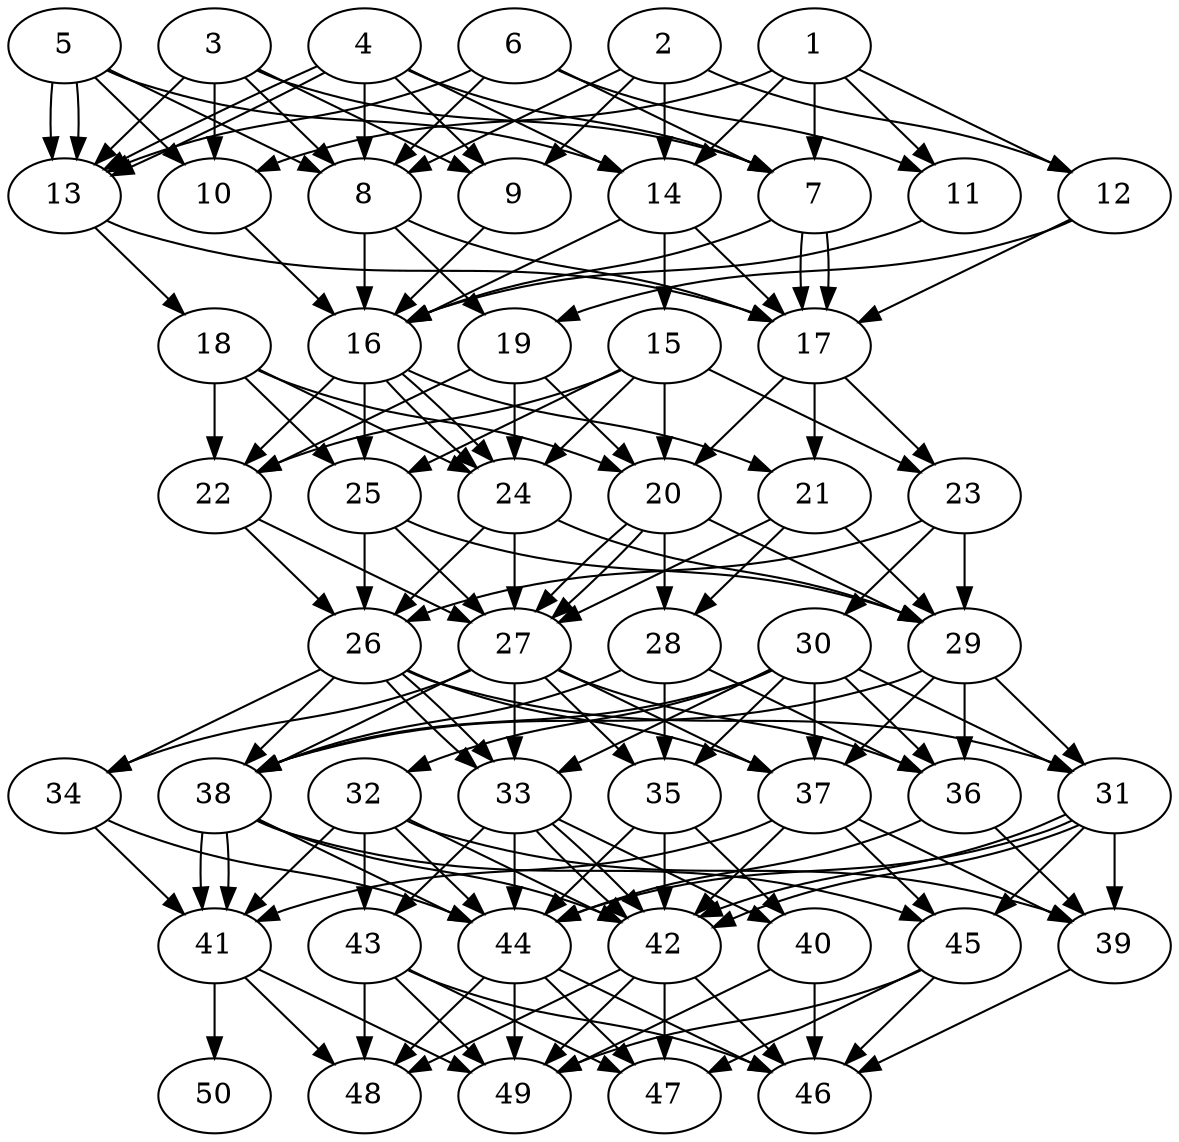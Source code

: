 // DAG automatically generated by daggen at Thu Oct  3 14:07:58 2019
// ./daggen --dot -n 50 --ccr 0.5 --fat 0.5 --regular 0.7 --density 0.9 --mindata 5242880 --maxdata 52428800 
digraph G {
  1 [size="27086848", alpha="0.10", expect_size="13543424"] 
  1 -> 7 [size ="13543424"]
  1 -> 10 [size ="13543424"]
  1 -> 11 [size ="13543424"]
  1 -> 12 [size ="13543424"]
  1 -> 14 [size ="13543424"]
  2 [size="81930240", alpha="0.19", expect_size="40965120"] 
  2 -> 8 [size ="40965120"]
  2 -> 9 [size ="40965120"]
  2 -> 12 [size ="40965120"]
  2 -> 14 [size ="40965120"]
  3 [size="70641664", alpha="0.10", expect_size="35320832"] 
  3 -> 7 [size ="35320832"]
  3 -> 8 [size ="35320832"]
  3 -> 9 [size ="35320832"]
  3 -> 10 [size ="35320832"]
  3 -> 13 [size ="35320832"]
  4 [size="23914496", alpha="0.02", expect_size="11957248"] 
  4 -> 7 [size ="11957248"]
  4 -> 8 [size ="11957248"]
  4 -> 9 [size ="11957248"]
  4 -> 13 [size ="11957248"]
  4 -> 13 [size ="11957248"]
  4 -> 14 [size ="11957248"]
  5 [size="82962432", alpha="0.06", expect_size="41481216"] 
  5 -> 8 [size ="41481216"]
  5 -> 10 [size ="41481216"]
  5 -> 13 [size ="41481216"]
  5 -> 13 [size ="41481216"]
  5 -> 14 [size ="41481216"]
  6 [size="18200576", alpha="0.05", expect_size="9100288"] 
  6 -> 7 [size ="9100288"]
  6 -> 8 [size ="9100288"]
  6 -> 11 [size ="9100288"]
  6 -> 13 [size ="9100288"]
  7 [size="31645696", alpha="0.15", expect_size="15822848"] 
  7 -> 16 [size ="15822848"]
  7 -> 17 [size ="15822848"]
  7 -> 17 [size ="15822848"]
  8 [size="75730944", alpha="0.00", expect_size="37865472"] 
  8 -> 16 [size ="37865472"]
  8 -> 17 [size ="37865472"]
  8 -> 19 [size ="37865472"]
  9 [size="64376832", alpha="0.09", expect_size="32188416"] 
  9 -> 16 [size ="32188416"]
  10 [size="85807104", alpha="0.01", expect_size="42903552"] 
  10 -> 16 [size ="42903552"]
  11 [size="99123200", alpha="0.17", expect_size="49561600"] 
  11 -> 16 [size ="49561600"]
  12 [size="51650560", alpha="0.04", expect_size="25825280"] 
  12 -> 17 [size ="25825280"]
  12 -> 19 [size ="25825280"]
  13 [size="48472064", alpha="0.08", expect_size="24236032"] 
  13 -> 17 [size ="24236032"]
  13 -> 18 [size ="24236032"]
  14 [size="96567296", alpha="0.04", expect_size="48283648"] 
  14 -> 15 [size ="48283648"]
  14 -> 16 [size ="48283648"]
  14 -> 17 [size ="48283648"]
  15 [size="12396544", alpha="0.18", expect_size="6198272"] 
  15 -> 20 [size ="6198272"]
  15 -> 22 [size ="6198272"]
  15 -> 23 [size ="6198272"]
  15 -> 24 [size ="6198272"]
  15 -> 25 [size ="6198272"]
  16 [size="38932480", alpha="0.06", expect_size="19466240"] 
  16 -> 21 [size ="19466240"]
  16 -> 22 [size ="19466240"]
  16 -> 24 [size ="19466240"]
  16 -> 24 [size ="19466240"]
  16 -> 25 [size ="19466240"]
  17 [size="63715328", alpha="0.02", expect_size="31857664"] 
  17 -> 20 [size ="31857664"]
  17 -> 21 [size ="31857664"]
  17 -> 23 [size ="31857664"]
  18 [size="40386560", alpha="0.01", expect_size="20193280"] 
  18 -> 20 [size ="20193280"]
  18 -> 22 [size ="20193280"]
  18 -> 24 [size ="20193280"]
  18 -> 25 [size ="20193280"]
  19 [size="42389504", alpha="0.04", expect_size="21194752"] 
  19 -> 20 [size ="21194752"]
  19 -> 22 [size ="21194752"]
  19 -> 24 [size ="21194752"]
  20 [size="86970368", alpha="0.07", expect_size="43485184"] 
  20 -> 27 [size ="43485184"]
  20 -> 27 [size ="43485184"]
  20 -> 28 [size ="43485184"]
  20 -> 29 [size ="43485184"]
  21 [size="93173760", alpha="0.14", expect_size="46586880"] 
  21 -> 27 [size ="46586880"]
  21 -> 28 [size ="46586880"]
  21 -> 29 [size ="46586880"]
  22 [size="77461504", alpha="0.15", expect_size="38730752"] 
  22 -> 26 [size ="38730752"]
  22 -> 27 [size ="38730752"]
  23 [size="95248384", alpha="0.09", expect_size="47624192"] 
  23 -> 26 [size ="47624192"]
  23 -> 29 [size ="47624192"]
  23 -> 30 [size ="47624192"]
  24 [size="38901760", alpha="0.06", expect_size="19450880"] 
  24 -> 26 [size ="19450880"]
  24 -> 27 [size ="19450880"]
  24 -> 29 [size ="19450880"]
  25 [size="57968640", alpha="0.18", expect_size="28984320"] 
  25 -> 26 [size ="28984320"]
  25 -> 27 [size ="28984320"]
  25 -> 29 [size ="28984320"]
  26 [size="47872000", alpha="0.12", expect_size="23936000"] 
  26 -> 31 [size ="23936000"]
  26 -> 33 [size ="23936000"]
  26 -> 33 [size ="23936000"]
  26 -> 34 [size ="23936000"]
  26 -> 37 [size ="23936000"]
  26 -> 38 [size ="23936000"]
  27 [size="76855296", alpha="0.11", expect_size="38427648"] 
  27 -> 33 [size ="38427648"]
  27 -> 34 [size ="38427648"]
  27 -> 35 [size ="38427648"]
  27 -> 36 [size ="38427648"]
  27 -> 37 [size ="38427648"]
  27 -> 38 [size ="38427648"]
  28 [size="84983808", alpha="0.03", expect_size="42491904"] 
  28 -> 35 [size ="42491904"]
  28 -> 36 [size ="42491904"]
  28 -> 38 [size ="42491904"]
  29 [size="90718208", alpha="0.07", expect_size="45359104"] 
  29 -> 31 [size ="45359104"]
  29 -> 36 [size ="45359104"]
  29 -> 37 [size ="45359104"]
  29 -> 38 [size ="45359104"]
  30 [size="17565696", alpha="0.07", expect_size="8782848"] 
  30 -> 31 [size ="8782848"]
  30 -> 32 [size ="8782848"]
  30 -> 33 [size ="8782848"]
  30 -> 35 [size ="8782848"]
  30 -> 36 [size ="8782848"]
  30 -> 37 [size ="8782848"]
  30 -> 38 [size ="8782848"]
  31 [size="51791872", alpha="0.05", expect_size="25895936"] 
  31 -> 39 [size ="25895936"]
  31 -> 42 [size ="25895936"]
  31 -> 42 [size ="25895936"]
  31 -> 44 [size ="25895936"]
  31 -> 45 [size ="25895936"]
  32 [size="21254144", alpha="0.12", expect_size="10627072"] 
  32 -> 39 [size ="10627072"]
  32 -> 41 [size ="10627072"]
  32 -> 42 [size ="10627072"]
  32 -> 43 [size ="10627072"]
  32 -> 44 [size ="10627072"]
  33 [size="91770880", alpha="0.08", expect_size="45885440"] 
  33 -> 40 [size ="45885440"]
  33 -> 42 [size ="45885440"]
  33 -> 42 [size ="45885440"]
  33 -> 43 [size ="45885440"]
  33 -> 44 [size ="45885440"]
  34 [size="40382464", alpha="0.01", expect_size="20191232"] 
  34 -> 41 [size ="20191232"]
  34 -> 44 [size ="20191232"]
  35 [size="69265408", alpha="0.15", expect_size="34632704"] 
  35 -> 40 [size ="34632704"]
  35 -> 42 [size ="34632704"]
  35 -> 44 [size ="34632704"]
  36 [size="62150656", alpha="0.15", expect_size="31075328"] 
  36 -> 39 [size ="31075328"]
  36 -> 44 [size ="31075328"]
  37 [size="26757120", alpha="0.06", expect_size="13378560"] 
  37 -> 39 [size ="13378560"]
  37 -> 41 [size ="13378560"]
  37 -> 42 [size ="13378560"]
  37 -> 45 [size ="13378560"]
  38 [size="78616576", alpha="0.04", expect_size="39308288"] 
  38 -> 41 [size ="39308288"]
  38 -> 41 [size ="39308288"]
  38 -> 42 [size ="39308288"]
  38 -> 44 [size ="39308288"]
  38 -> 45 [size ="39308288"]
  39 [size="94232576", alpha="0.08", expect_size="47116288"] 
  39 -> 46 [size ="47116288"]
  40 [size="33126400", alpha="0.09", expect_size="16563200"] 
  40 -> 46 [size ="16563200"]
  40 -> 49 [size ="16563200"]
  41 [size="64987136", alpha="0.07", expect_size="32493568"] 
  41 -> 48 [size ="32493568"]
  41 -> 49 [size ="32493568"]
  41 -> 50 [size ="32493568"]
  42 [size="89710592", alpha="0.19", expect_size="44855296"] 
  42 -> 46 [size ="44855296"]
  42 -> 47 [size ="44855296"]
  42 -> 48 [size ="44855296"]
  42 -> 49 [size ="44855296"]
  43 [size="54091776", alpha="0.09", expect_size="27045888"] 
  43 -> 46 [size ="27045888"]
  43 -> 47 [size ="27045888"]
  43 -> 48 [size ="27045888"]
  43 -> 49 [size ="27045888"]
  44 [size="90490880", alpha="0.05", expect_size="45245440"] 
  44 -> 46 [size ="45245440"]
  44 -> 47 [size ="45245440"]
  44 -> 48 [size ="45245440"]
  44 -> 49 [size ="45245440"]
  45 [size="96245760", alpha="0.12", expect_size="48122880"] 
  45 -> 46 [size ="48122880"]
  45 -> 47 [size ="48122880"]
  45 -> 49 [size ="48122880"]
  46 [size="73265152", alpha="0.06", expect_size="36632576"] 
  47 [size="49997824", alpha="0.14", expect_size="24998912"] 
  48 [size="79677440", alpha="0.18", expect_size="39838720"] 
  49 [size="97828864", alpha="0.19", expect_size="48914432"] 
  50 [size="41990144", alpha="0.02", expect_size="20995072"] 
}
